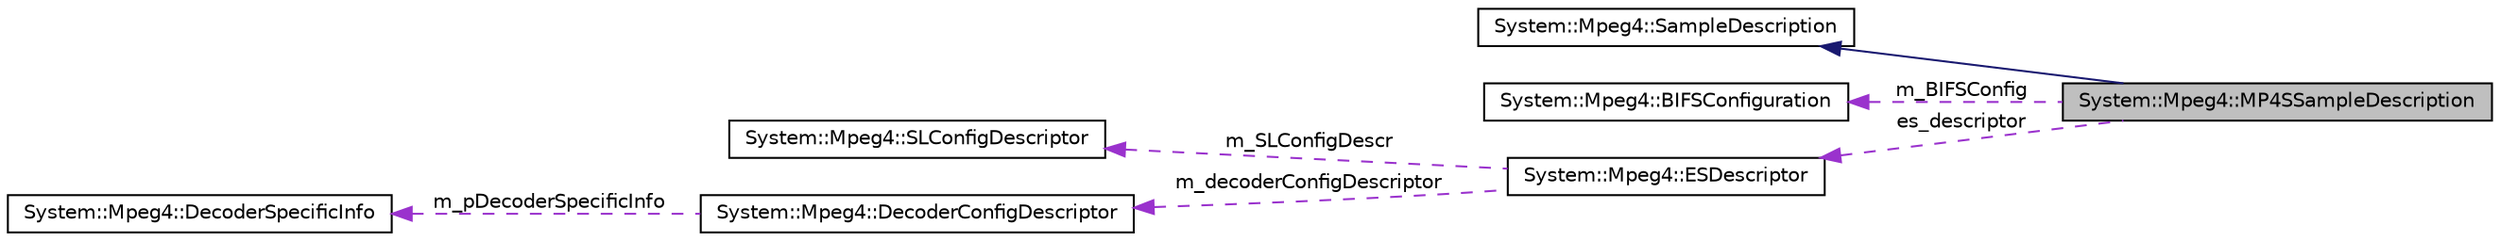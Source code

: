 digraph G
{
  edge [fontname="Helvetica",fontsize="10",labelfontname="Helvetica",labelfontsize="10"];
  node [fontname="Helvetica",fontsize="10",shape=record];
  rankdir="LR";
  Node1 [label="System::Mpeg4::MP4SSampleDescription",height=0.2,width=0.4,color="black", fillcolor="grey75", style="filled" fontcolor="black"];
  Node2 -> Node1 [dir="back",color="midnightblue",fontsize="10",style="solid",fontname="Helvetica"];
  Node2 [label="System::Mpeg4::SampleDescription",height=0.2,width=0.4,color="black", fillcolor="white", style="filled",URL="$class_system_1_1_mpeg4_1_1_sample_description.html"];
  Node3 -> Node1 [dir="back",color="darkorchid3",fontsize="10",style="dashed",label=" m_BIFSConfig" ,fontname="Helvetica"];
  Node3 [label="System::Mpeg4::BIFSConfiguration",height=0.2,width=0.4,color="black", fillcolor="white", style="filled",URL="$class_system_1_1_mpeg4_1_1_b_i_f_s_configuration.html"];
  Node4 -> Node1 [dir="back",color="darkorchid3",fontsize="10",style="dashed",label=" es_descriptor" ,fontname="Helvetica"];
  Node4 [label="System::Mpeg4::ESDescriptor",height=0.2,width=0.4,color="black", fillcolor="white", style="filled",URL="$class_system_1_1_mpeg4_1_1_e_s_descriptor.html"];
  Node5 -> Node4 [dir="back",color="darkorchid3",fontsize="10",style="dashed",label=" m_SLConfigDescr" ,fontname="Helvetica"];
  Node5 [label="System::Mpeg4::SLConfigDescriptor",height=0.2,width=0.4,color="black", fillcolor="white", style="filled",URL="$class_system_1_1_mpeg4_1_1_s_l_config_descriptor.html"];
  Node6 -> Node4 [dir="back",color="darkorchid3",fontsize="10",style="dashed",label=" m_decoderConfigDescriptor" ,fontname="Helvetica"];
  Node6 [label="System::Mpeg4::DecoderConfigDescriptor",height=0.2,width=0.4,color="black", fillcolor="white", style="filled",URL="$class_system_1_1_mpeg4_1_1_decoder_config_descriptor.html"];
  Node7 -> Node6 [dir="back",color="darkorchid3",fontsize="10",style="dashed",label=" m_pDecoderSpecificInfo" ,fontname="Helvetica"];
  Node7 [label="System::Mpeg4::DecoderSpecificInfo",height=0.2,width=0.4,color="black", fillcolor="white", style="filled",URL="$class_system_1_1_mpeg4_1_1_decoder_specific_info.html"];
}
